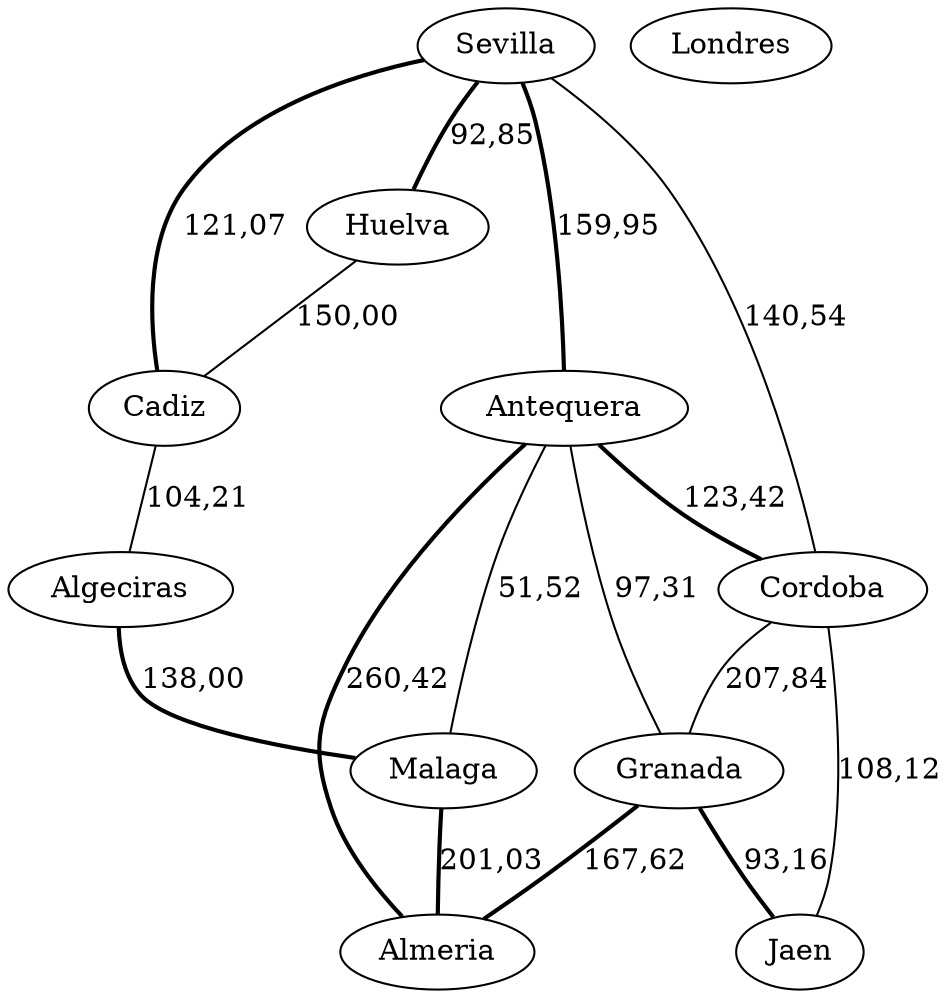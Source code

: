 strict graph G {
  1 [ color="black" label="Sevilla" ];
  2 [ color="black" label="Cadiz" ];
  3 [ color="black" label="Huelva" ];
  4 [ color="black" label="Cordoba" ];
  5 [ color="black" label="Malaga" ];
  6 [ color="black" label="Antequera" ];
  7 [ color="black" label="Almeria" ];
  8 [ color="black" label="Granada" ];
  9 [ color="black" label="Jaen" ];
  10 [ color="black" label="Algeciras" ];
  11 [ color="black" label="Londres" ];
  1 -- 3 [ style="bold" label="92,85" ];
  1 -- 4 [ style="solid" label="140,54" ];
  1 -- 2 [ style="bold" label="121,07" ];
  1 -- 6 [ style="bold" label="159,95" ];
  3 -- 2 [ style="solid" label="150,00" ];
  6 -- 8 [ style="solid" label="97,31" ];
  6 -- 5 [ style="solid" label="51,52" ];
  6 -- 4 [ style="bold" label="123,42" ];
  6 -- 7 [ style="bold" label="260,42" ];
  5 -- 7 [ style="bold" label="201,03" ];
  4 -- 9 [ style="solid" label="108,12" ];
  4 -- 8 [ style="solid" label="207,84" ];
  8 -- 7 [ style="bold" label="167,62" ];
  8 -- 9 [ style="bold" label="93,16" ];
  2 -- 10 [ style="solid" label="104,21" ];
  10 -- 5 [ style="bold" label="138,00" ];
}
